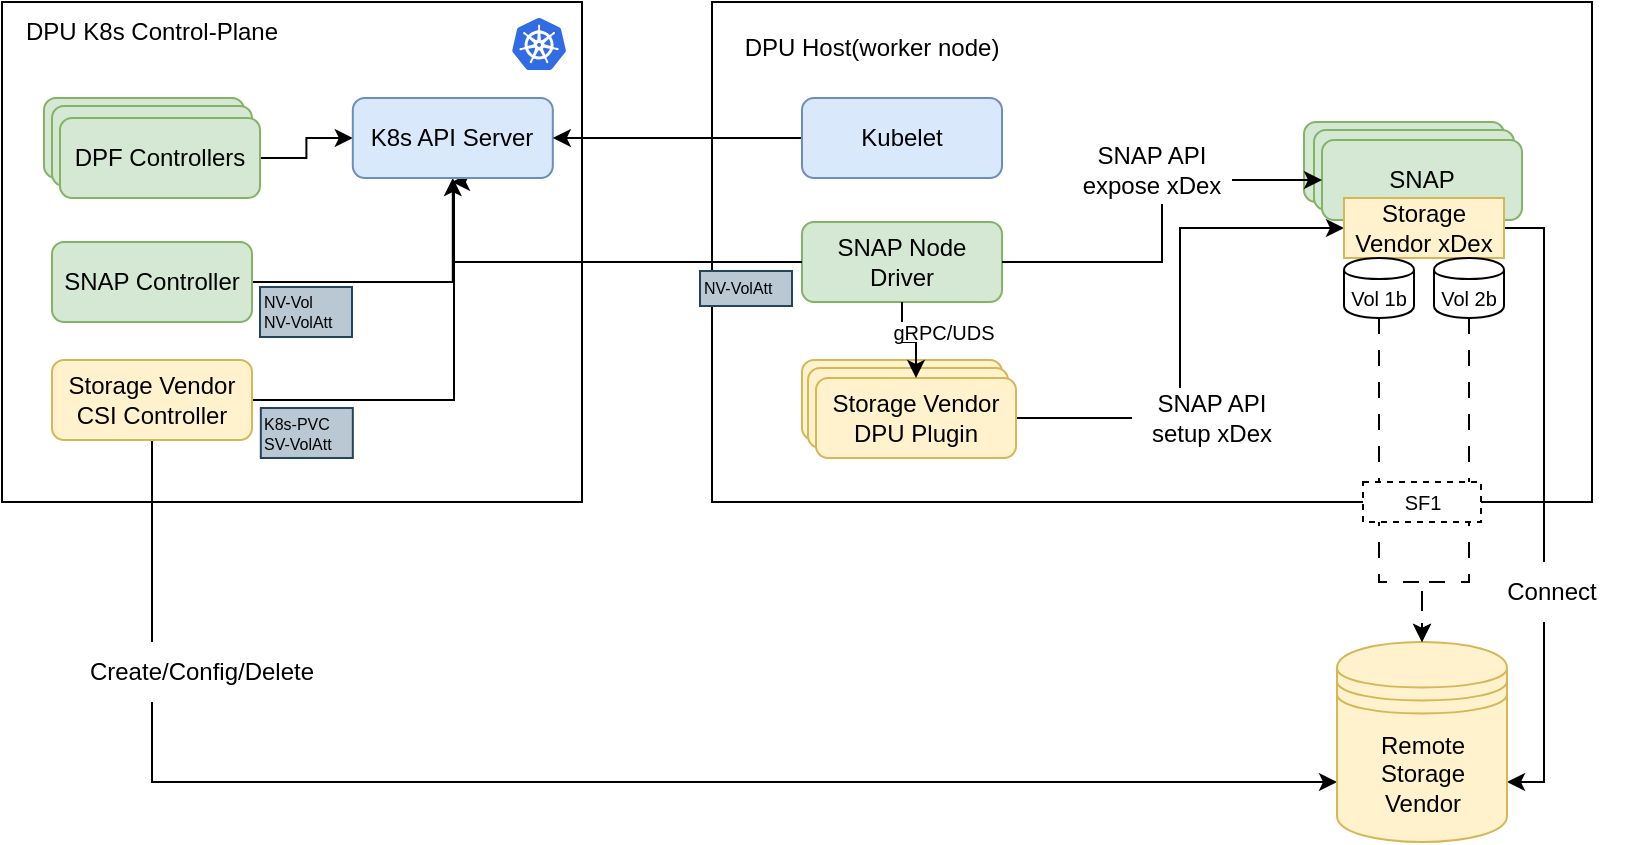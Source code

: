 <mxfile version="26.0.16">
  <diagram name="Page-1" id="7bkrAwKdLy2IX1kf110i">
    <mxGraphModel dx="1113" dy="816" grid="1" gridSize="10" guides="1" tooltips="1" connect="1" arrows="1" fold="1" page="1" pageScale="1" pageWidth="850" pageHeight="1100" math="0" shadow="0">
      <root>
        <mxCell id="0" />
        <mxCell id="1" parent="0" />
        <mxCell id="WNlZ0a1UJs0GPVW7eMXR-13" value="" style="rounded=0;whiteSpace=wrap;html=1;" vertex="1" parent="1">
          <mxGeometry x="35" y="310" width="290" height="250" as="geometry" />
        </mxCell>
        <mxCell id="WNlZ0a1UJs0GPVW7eMXR-3" value="" style="rounded=0;whiteSpace=wrap;html=1;" vertex="1" parent="1">
          <mxGeometry x="390" y="310" width="440" height="250" as="geometry" />
        </mxCell>
        <mxCell id="WNlZ0a1UJs0GPVW7eMXR-4" value="DPU K8s Control-Plane" style="text;html=1;align=center;verticalAlign=middle;whiteSpace=wrap;rounded=0;" vertex="1" parent="1">
          <mxGeometry x="45" y="310" width="130" height="30" as="geometry" />
        </mxCell>
        <mxCell id="WNlZ0a1UJs0GPVW7eMXR-34" style="edgeStyle=orthogonalEdgeStyle;rounded=0;orthogonalLoop=1;jettySize=auto;html=1;exitX=1;exitY=0.5;exitDx=0;exitDy=0;" edge="1" parent="1" source="WNlZ0a1UJs0GPVW7eMXR-5" target="WNlZ0a1UJs0GPVW7eMXR-14">
          <mxGeometry relative="1" as="geometry" />
        </mxCell>
        <mxCell id="WNlZ0a1UJs0GPVW7eMXR-5" value="SNAP Controller" style="rounded=1;whiteSpace=wrap;html=1;fillColor=#d5e8d4;strokeColor=#82b366;" vertex="1" parent="1">
          <mxGeometry x="60" y="430" width="100" height="40" as="geometry" />
        </mxCell>
        <mxCell id="WNlZ0a1UJs0GPVW7eMXR-35" style="edgeStyle=orthogonalEdgeStyle;rounded=0;orthogonalLoop=1;jettySize=auto;html=1;exitX=1;exitY=0.5;exitDx=0;exitDy=0;" edge="1" parent="1" source="WNlZ0a1UJs0GPVW7eMXR-6">
          <mxGeometry relative="1" as="geometry">
            <mxPoint x="260" y="400" as="targetPoint" />
            <Array as="points">
              <mxPoint x="261" y="509" />
            </Array>
          </mxGeometry>
        </mxCell>
        <mxCell id="WNlZ0a1UJs0GPVW7eMXR-50" style="edgeStyle=orthogonalEdgeStyle;rounded=0;orthogonalLoop=1;jettySize=auto;html=1;exitX=0.5;exitY=1;exitDx=0;exitDy=0;entryX=0;entryY=0.7;entryDx=0;entryDy=0;" edge="1" parent="1" source="WNlZ0a1UJs0GPVW7eMXR-6" target="WNlZ0a1UJs0GPVW7eMXR-27">
          <mxGeometry relative="1" as="geometry" />
        </mxCell>
        <mxCell id="WNlZ0a1UJs0GPVW7eMXR-6" value="Storage Vendor CSI Controller" style="rounded=1;whiteSpace=wrap;html=1;fillColor=#fff2cc;strokeColor=#d6b656;" vertex="1" parent="1">
          <mxGeometry x="60" y="489" width="100" height="40" as="geometry" />
        </mxCell>
        <mxCell id="WNlZ0a1UJs0GPVW7eMXR-7" value="" style="rounded=1;whiteSpace=wrap;html=1;fillColor=#d5e8d4;strokeColor=#82b366;" vertex="1" parent="1">
          <mxGeometry x="56" y="358" width="100" height="40" as="geometry" />
        </mxCell>
        <mxCell id="WNlZ0a1UJs0GPVW7eMXR-8" value="" style="rounded=1;whiteSpace=wrap;html=1;fillColor=#d5e8d4;strokeColor=#82b366;" vertex="1" parent="1">
          <mxGeometry x="60" y="362" width="100" height="40" as="geometry" />
        </mxCell>
        <mxCell id="WNlZ0a1UJs0GPVW7eMXR-37" style="edgeStyle=orthogonalEdgeStyle;rounded=0;orthogonalLoop=1;jettySize=auto;html=1;exitX=1;exitY=0.5;exitDx=0;exitDy=0;" edge="1" parent="1" source="WNlZ0a1UJs0GPVW7eMXR-9" target="WNlZ0a1UJs0GPVW7eMXR-14">
          <mxGeometry relative="1" as="geometry" />
        </mxCell>
        <mxCell id="WNlZ0a1UJs0GPVW7eMXR-9" value="DPF Controllers" style="rounded=1;whiteSpace=wrap;html=1;fillColor=#d5e8d4;strokeColor=#82b366;" vertex="1" parent="1">
          <mxGeometry x="64" y="368" width="100" height="40" as="geometry" />
        </mxCell>
        <mxCell id="WNlZ0a1UJs0GPVW7eMXR-14" value="K8s API Server" style="rounded=1;whiteSpace=wrap;html=1;fillColor=#dae8fc;strokeColor=#6c8ebf;" vertex="1" parent="1">
          <mxGeometry x="210.41" y="358" width="100" height="40" as="geometry" />
        </mxCell>
        <mxCell id="WNlZ0a1UJs0GPVW7eMXR-16" value="DPU Host(worker node)" style="text;html=1;align=center;verticalAlign=middle;whiteSpace=wrap;rounded=0;" vertex="1" parent="1">
          <mxGeometry x="405" y="318" width="130" height="30" as="geometry" />
        </mxCell>
        <mxCell id="WNlZ0a1UJs0GPVW7eMXR-36" style="edgeStyle=orthogonalEdgeStyle;rounded=0;orthogonalLoop=1;jettySize=auto;html=1;exitX=0;exitY=0.5;exitDx=0;exitDy=0;entryX=1;entryY=0.5;entryDx=0;entryDy=0;" edge="1" parent="1" source="WNlZ0a1UJs0GPVW7eMXR-17" target="WNlZ0a1UJs0GPVW7eMXR-14">
          <mxGeometry relative="1" as="geometry" />
        </mxCell>
        <mxCell id="WNlZ0a1UJs0GPVW7eMXR-17" value="Kubelet" style="rounded=1;whiteSpace=wrap;html=1;fillColor=#dae8fc;strokeColor=#6c8ebf;" vertex="1" parent="1">
          <mxGeometry x="435" y="358" width="100" height="40" as="geometry" />
        </mxCell>
        <mxCell id="WNlZ0a1UJs0GPVW7eMXR-18" value="SNAP Node Driver" style="rounded=1;whiteSpace=wrap;html=1;fillColor=#d5e8d4;strokeColor=#82b366;" vertex="1" parent="1">
          <mxGeometry x="435" y="420" width="100" height="40" as="geometry" />
        </mxCell>
        <mxCell id="WNlZ0a1UJs0GPVW7eMXR-19" value="" style="rounded=1;whiteSpace=wrap;html=1;fillColor=#fff2cc;strokeColor=#d6b656;" vertex="1" parent="1">
          <mxGeometry x="435" y="489" width="100" height="40" as="geometry" />
        </mxCell>
        <mxCell id="WNlZ0a1UJs0GPVW7eMXR-21" value="" style="rounded=1;whiteSpace=wrap;html=1;fillColor=#fff2cc;strokeColor=#d6b656;" vertex="1" parent="1">
          <mxGeometry x="438" y="493" width="100" height="40" as="geometry" />
        </mxCell>
        <mxCell id="WNlZ0a1UJs0GPVW7eMXR-42" style="edgeStyle=orthogonalEdgeStyle;rounded=0;orthogonalLoop=1;jettySize=auto;html=1;exitX=1;exitY=0.5;exitDx=0;exitDy=0;entryX=0;entryY=0.5;entryDx=0;entryDy=0;" edge="1" parent="1" source="WNlZ0a1UJs0GPVW7eMXR-20" target="WNlZ0a1UJs0GPVW7eMXR-25">
          <mxGeometry relative="1" as="geometry" />
        </mxCell>
        <mxCell id="WNlZ0a1UJs0GPVW7eMXR-20" value="Storage Vendor DPU Plugin" style="rounded=1;whiteSpace=wrap;html=1;fillColor=#fff2cc;strokeColor=#d6b656;" vertex="1" parent="1">
          <mxGeometry x="442" y="498" width="100" height="40" as="geometry" />
        </mxCell>
        <mxCell id="WNlZ0a1UJs0GPVW7eMXR-22" value="" style="rounded=1;whiteSpace=wrap;html=1;fillColor=#d5e8d4;strokeColor=#82b366;" vertex="1" parent="1">
          <mxGeometry x="686" y="370" width="100" height="40" as="geometry" />
        </mxCell>
        <mxCell id="WNlZ0a1UJs0GPVW7eMXR-23" value="" style="rounded=1;whiteSpace=wrap;html=1;fillColor=#d5e8d4;strokeColor=#82b366;" vertex="1" parent="1">
          <mxGeometry x="691" y="374" width="100" height="40" as="geometry" />
        </mxCell>
        <mxCell id="WNlZ0a1UJs0GPVW7eMXR-24" value="SNAP" style="rounded=1;whiteSpace=wrap;html=1;fillColor=#d5e8d4;strokeColor=#82b366;" vertex="1" parent="1">
          <mxGeometry x="695" y="379" width="100" height="40" as="geometry" />
        </mxCell>
        <mxCell id="WNlZ0a1UJs0GPVW7eMXR-52" style="edgeStyle=orthogonalEdgeStyle;rounded=0;orthogonalLoop=1;jettySize=auto;html=1;exitX=1;exitY=0.5;exitDx=0;exitDy=0;entryX=1;entryY=0.7;entryDx=0;entryDy=0;" edge="1" parent="1" source="WNlZ0a1UJs0GPVW7eMXR-25" target="WNlZ0a1UJs0GPVW7eMXR-27">
          <mxGeometry relative="1" as="geometry" />
        </mxCell>
        <mxCell id="WNlZ0a1UJs0GPVW7eMXR-25" value="Storage Vendor xDex" style="rounded=0;whiteSpace=wrap;html=1;fillColor=#fff2cc;strokeColor=#d6b656;" vertex="1" parent="1">
          <mxGeometry x="706" y="408" width="80" height="30" as="geometry" />
        </mxCell>
        <mxCell id="WNlZ0a1UJs0GPVW7eMXR-27" value="Remote Storage Vendor" style="shape=datastore;whiteSpace=wrap;html=1;fillColor=#fff2cc;strokeColor=#d6b656;" vertex="1" parent="1">
          <mxGeometry x="702.5" y="630" width="85" height="100" as="geometry" />
        </mxCell>
        <mxCell id="WNlZ0a1UJs0GPVW7eMXR-29" value="" style="image;sketch=0;aspect=fixed;html=1;points=[];align=center;fontSize=12;image=img/lib/mscae/Kubernetes.svg;" vertex="1" parent="1">
          <mxGeometry x="290" y="318" width="27.08" height="26" as="geometry" />
        </mxCell>
        <mxCell id="WNlZ0a1UJs0GPVW7eMXR-67" style="edgeStyle=orthogonalEdgeStyle;rounded=0;orthogonalLoop=1;jettySize=auto;html=1;dashed=1;dashPattern=8 8;" edge="1" parent="1" source="WNlZ0a1UJs0GPVW7eMXR-30" target="WNlZ0a1UJs0GPVW7eMXR-27">
          <mxGeometry relative="1" as="geometry">
            <Array as="points">
              <mxPoint x="724" y="600" />
              <mxPoint x="745" y="600" />
            </Array>
          </mxGeometry>
        </mxCell>
        <mxCell id="WNlZ0a1UJs0GPVW7eMXR-30" value="&lt;font style=&quot;font-size: 10px;&quot;&gt;Vol 1b&lt;/font&gt;" style="shape=cylinder;whiteSpace=wrap;html=1;boundedLbl=1;backgroundOutline=1;" vertex="1" parent="1">
          <mxGeometry x="706" y="438" width="35" height="30" as="geometry" />
        </mxCell>
        <mxCell id="WNlZ0a1UJs0GPVW7eMXR-68" style="edgeStyle=orthogonalEdgeStyle;rounded=0;orthogonalLoop=1;jettySize=auto;html=1;exitX=0.5;exitY=1;exitDx=0;exitDy=0;dashed=1;dashPattern=8 8;" edge="1" parent="1" source="WNlZ0a1UJs0GPVW7eMXR-31" target="WNlZ0a1UJs0GPVW7eMXR-27">
          <mxGeometry relative="1" as="geometry">
            <Array as="points">
              <mxPoint x="769" y="600" />
              <mxPoint x="745" y="600" />
            </Array>
          </mxGeometry>
        </mxCell>
        <mxCell id="WNlZ0a1UJs0GPVW7eMXR-31" value="&lt;font style=&quot;font-size: 10px;&quot;&gt;Vol 2b&lt;/font&gt;" style="shape=cylinder;whiteSpace=wrap;html=1;boundedLbl=1;backgroundOutline=1;" vertex="1" parent="1">
          <mxGeometry x="751" y="438" width="35" height="30" as="geometry" />
        </mxCell>
        <mxCell id="WNlZ0a1UJs0GPVW7eMXR-38" style="edgeStyle=orthogonalEdgeStyle;rounded=0;orthogonalLoop=1;jettySize=auto;html=1;exitX=0.5;exitY=1;exitDx=0;exitDy=0;" edge="1" parent="1" source="WNlZ0a1UJs0GPVW7eMXR-18" target="WNlZ0a1UJs0GPVW7eMXR-20">
          <mxGeometry relative="1" as="geometry" />
        </mxCell>
        <mxCell id="WNlZ0a1UJs0GPVW7eMXR-43" value="SNAP API setup xDex" style="text;html=1;align=center;verticalAlign=middle;whiteSpace=wrap;rounded=0;shadow=0;fillColor=default;gradientColor=none;" vertex="1" parent="1">
          <mxGeometry x="600" y="503" width="80" height="30" as="geometry" />
        </mxCell>
        <mxCell id="WNlZ0a1UJs0GPVW7eMXR-48" style="edgeStyle=orthogonalEdgeStyle;rounded=0;orthogonalLoop=1;jettySize=auto;html=1;exitX=1;exitY=0.5;exitDx=0;exitDy=0;entryX=0;entryY=0.5;entryDx=0;entryDy=0;" edge="1" parent="1" source="WNlZ0a1UJs0GPVW7eMXR-18" target="WNlZ0a1UJs0GPVW7eMXR-24">
          <mxGeometry relative="1" as="geometry" />
        </mxCell>
        <mxCell id="WNlZ0a1UJs0GPVW7eMXR-49" value="SNAP API expose xDex" style="text;html=1;align=center;verticalAlign=middle;whiteSpace=wrap;rounded=0;shadow=0;fillColor=default;gradientColor=none;" vertex="1" parent="1">
          <mxGeometry x="570" y="377" width="80" height="34" as="geometry" />
        </mxCell>
        <mxCell id="WNlZ0a1UJs0GPVW7eMXR-39" value="gRPC/UDS" style="text;html=1;align=center;verticalAlign=middle;whiteSpace=wrap;rounded=0;fillColor=default;gradientColor=none;fontSize=10;" vertex="1" parent="1">
          <mxGeometry x="481" y="470" width="50" height="10" as="geometry" />
        </mxCell>
        <mxCell id="WNlZ0a1UJs0GPVW7eMXR-51" value="Create/Config/Delete" style="text;html=1;align=center;verticalAlign=middle;whiteSpace=wrap;rounded=0;shadow=0;fillColor=default;gradientColor=none;" vertex="1" parent="1">
          <mxGeometry x="95" y="630" width="80" height="30" as="geometry" />
        </mxCell>
        <mxCell id="WNlZ0a1UJs0GPVW7eMXR-56" value="Connect" style="text;html=1;align=center;verticalAlign=middle;whiteSpace=wrap;rounded=0;shadow=0;fillColor=default;gradientColor=none;" vertex="1" parent="1">
          <mxGeometry x="770" y="590" width="80" height="30" as="geometry" />
        </mxCell>
        <mxCell id="WNlZ0a1UJs0GPVW7eMXR-58" value="NV-Vol&lt;div&gt;NV-VolAtt&lt;/div&gt;" style="text;html=1;align=left;verticalAlign=middle;whiteSpace=wrap;rounded=0;shadow=0;fillColor=#bac8d3;strokeColor=#23445d;fontSize=8;" vertex="1" parent="1">
          <mxGeometry x="164" y="452.5" width="46" height="25" as="geometry" />
        </mxCell>
        <mxCell id="WNlZ0a1UJs0GPVW7eMXR-60" value="K8s-PVC&lt;div&gt;SV-VolAtt&lt;/div&gt;" style="text;html=1;align=left;verticalAlign=middle;whiteSpace=wrap;rounded=0;shadow=0;fillColor=#bac8d3;strokeColor=#23445d;fontSize=8;" vertex="1" parent="1">
          <mxGeometry x="164.41" y="513" width="46" height="25" as="geometry" />
        </mxCell>
        <mxCell id="WNlZ0a1UJs0GPVW7eMXR-61" value="NV-VolAtt" style="text;html=1;align=left;verticalAlign=middle;whiteSpace=wrap;rounded=0;shadow=0;fillColor=#bac8d3;strokeColor=#23445d;fontSize=8;" vertex="1" parent="1">
          <mxGeometry x="384" y="444.5" width="46" height="17.5" as="geometry" />
        </mxCell>
        <mxCell id="WNlZ0a1UJs0GPVW7eMXR-62" value="" style="endArrow=none;html=1;rounded=0;entryX=0;entryY=0.5;entryDx=0;entryDy=0;" edge="1" parent="1" target="WNlZ0a1UJs0GPVW7eMXR-18">
          <mxGeometry width="50" height="50" relative="1" as="geometry">
            <mxPoint x="260" y="440" as="sourcePoint" />
            <mxPoint x="470" y="390" as="targetPoint" />
          </mxGeometry>
        </mxCell>
        <mxCell id="WNlZ0a1UJs0GPVW7eMXR-69" value="SF1" style="text;html=1;align=center;verticalAlign=middle;whiteSpace=wrap;rounded=0;fillColor=default;gradientColor=none;fontSize=10;dashed=1;strokeColor=default;" vertex="1" parent="1">
          <mxGeometry x="715.5" y="550" width="59" height="20" as="geometry" />
        </mxCell>
      </root>
    </mxGraphModel>
  </diagram>
</mxfile>

